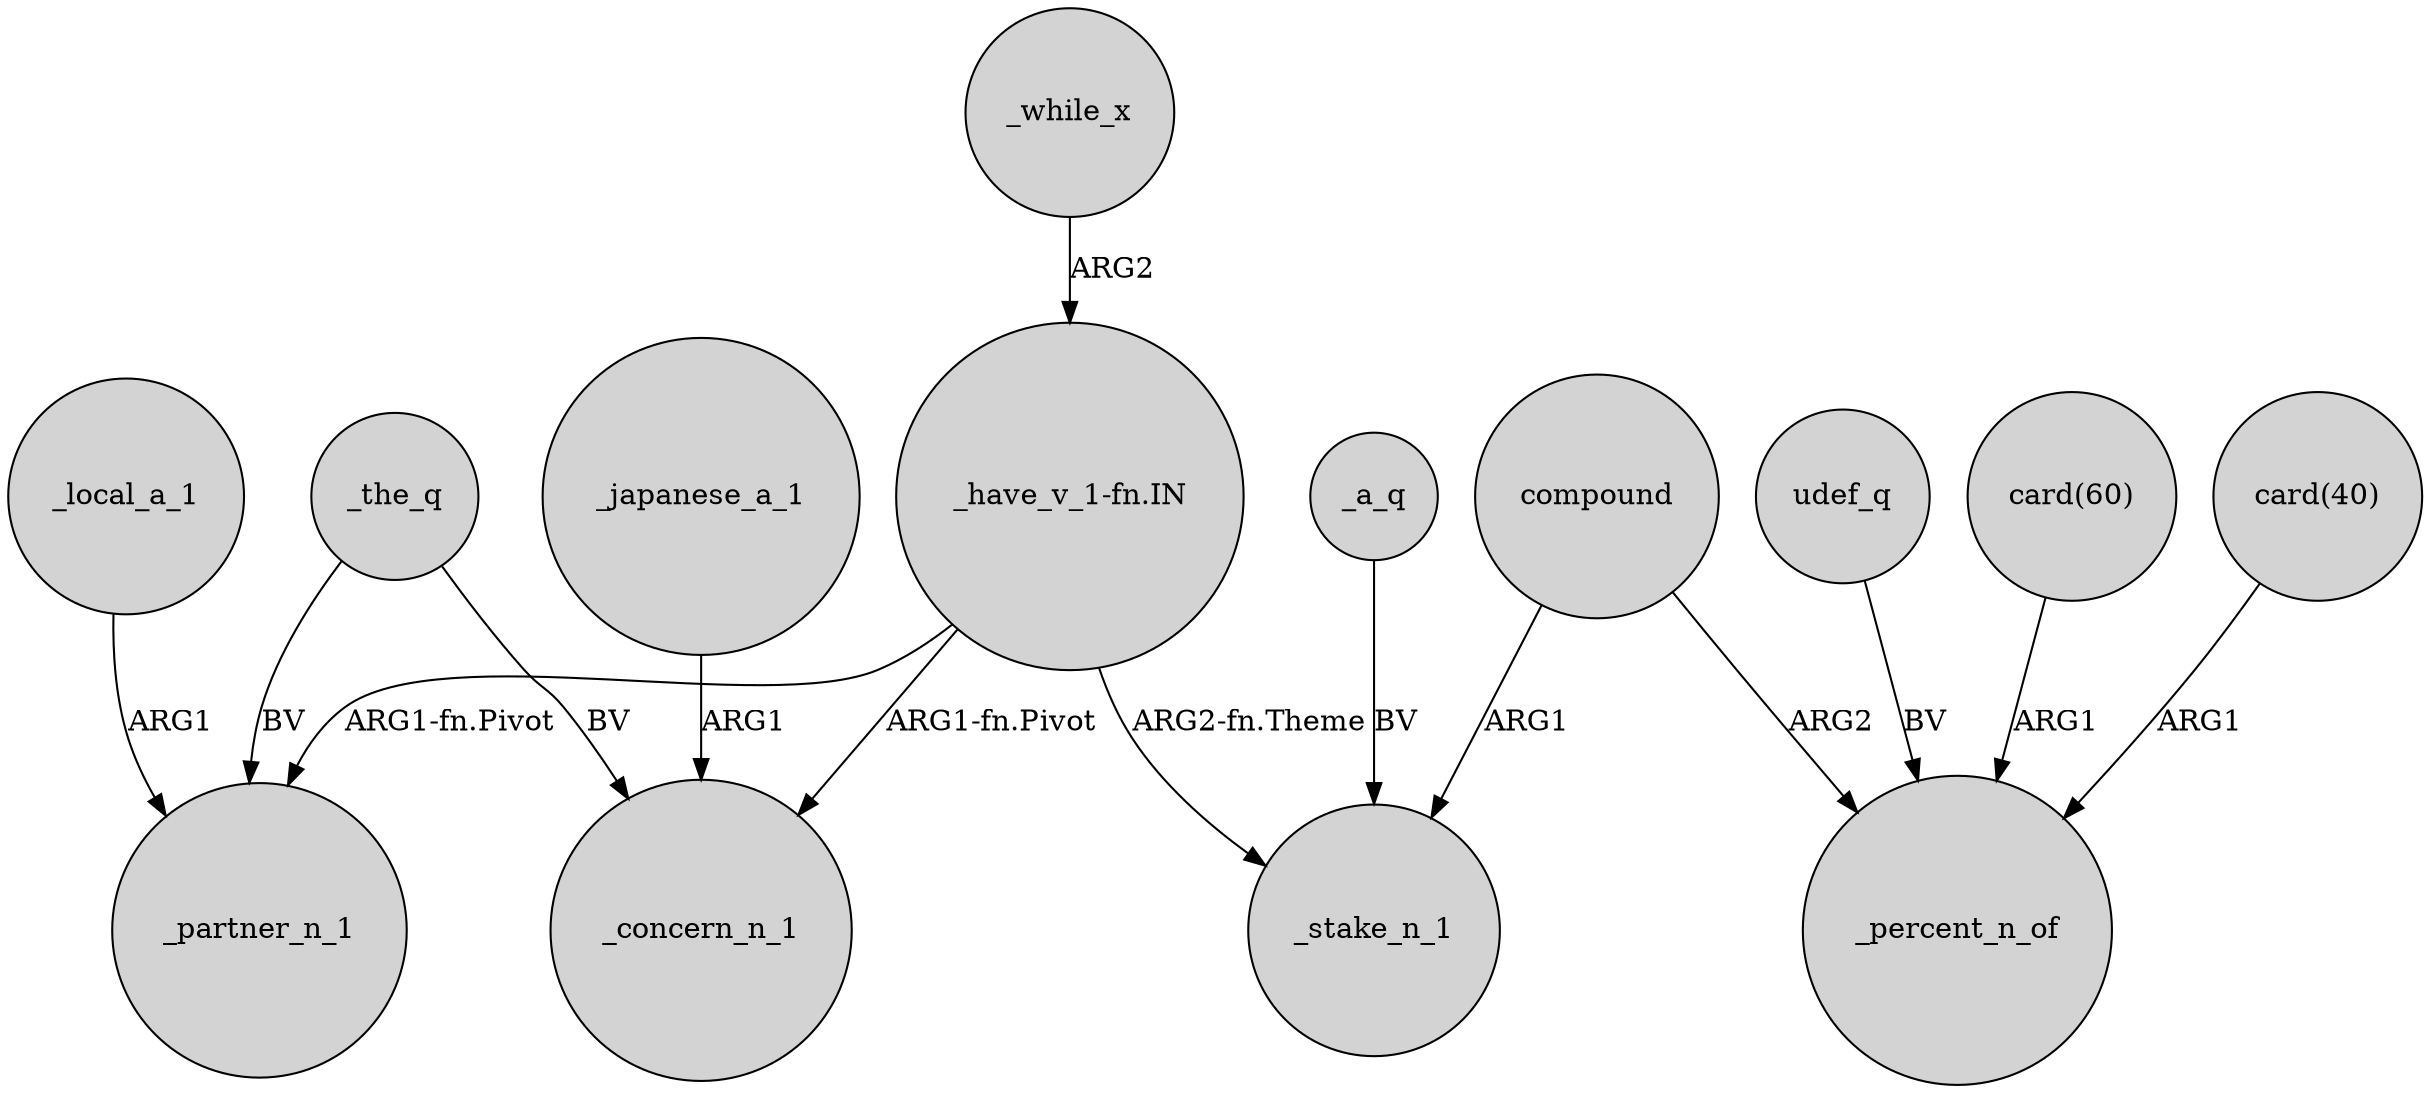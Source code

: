 digraph {
	node [shape=circle style=filled]
	_a_q -> _stake_n_1 [label=BV]
	"_have_v_1-fn.IN" -> _partner_n_1 [label="ARG1-fn.Pivot"]
	"_have_v_1-fn.IN" -> _concern_n_1 [label="ARG1-fn.Pivot"]
	_while_x -> "_have_v_1-fn.IN" [label=ARG2]
	_japanese_a_1 -> _concern_n_1 [label=ARG1]
	_local_a_1 -> _partner_n_1 [label=ARG1]
	udef_q -> _percent_n_of [label=BV]
	_the_q -> _partner_n_1 [label=BV]
	compound -> _percent_n_of [label=ARG2]
	"card(60)" -> _percent_n_of [label=ARG1]
	"card(40)" -> _percent_n_of [label=ARG1]
	_the_q -> _concern_n_1 [label=BV]
	compound -> _stake_n_1 [label=ARG1]
	"_have_v_1-fn.IN" -> _stake_n_1 [label="ARG2-fn.Theme"]
}
